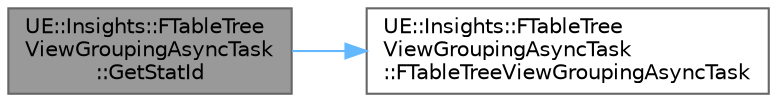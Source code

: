 digraph "UE::Insights::FTableTreeViewGroupingAsyncTask::GetStatId"
{
 // INTERACTIVE_SVG=YES
 // LATEX_PDF_SIZE
  bgcolor="transparent";
  edge [fontname=Helvetica,fontsize=10,labelfontname=Helvetica,labelfontsize=10];
  node [fontname=Helvetica,fontsize=10,shape=box,height=0.2,width=0.4];
  rankdir="LR";
  Node1 [id="Node000001",label="UE::Insights::FTableTree\lViewGroupingAsyncTask\l::GetStatId",height=0.2,width=0.4,color="gray40", fillcolor="grey60", style="filled", fontcolor="black",tooltip=" "];
  Node1 -> Node2 [id="edge1_Node000001_Node000002",color="steelblue1",style="solid",tooltip=" "];
  Node2 [id="Node000002",label="UE::Insights::FTableTree\lViewGroupingAsyncTask\l::FTableTreeViewGroupingAsyncTask",height=0.2,width=0.4,color="grey40", fillcolor="white", style="filled",URL="$de/d5f/classUE_1_1Insights_1_1FTableTreeViewGroupingAsyncTask.html#a8717fe760ce81a7e5ea2e93a5a118fe9",tooltip=" "];
}
